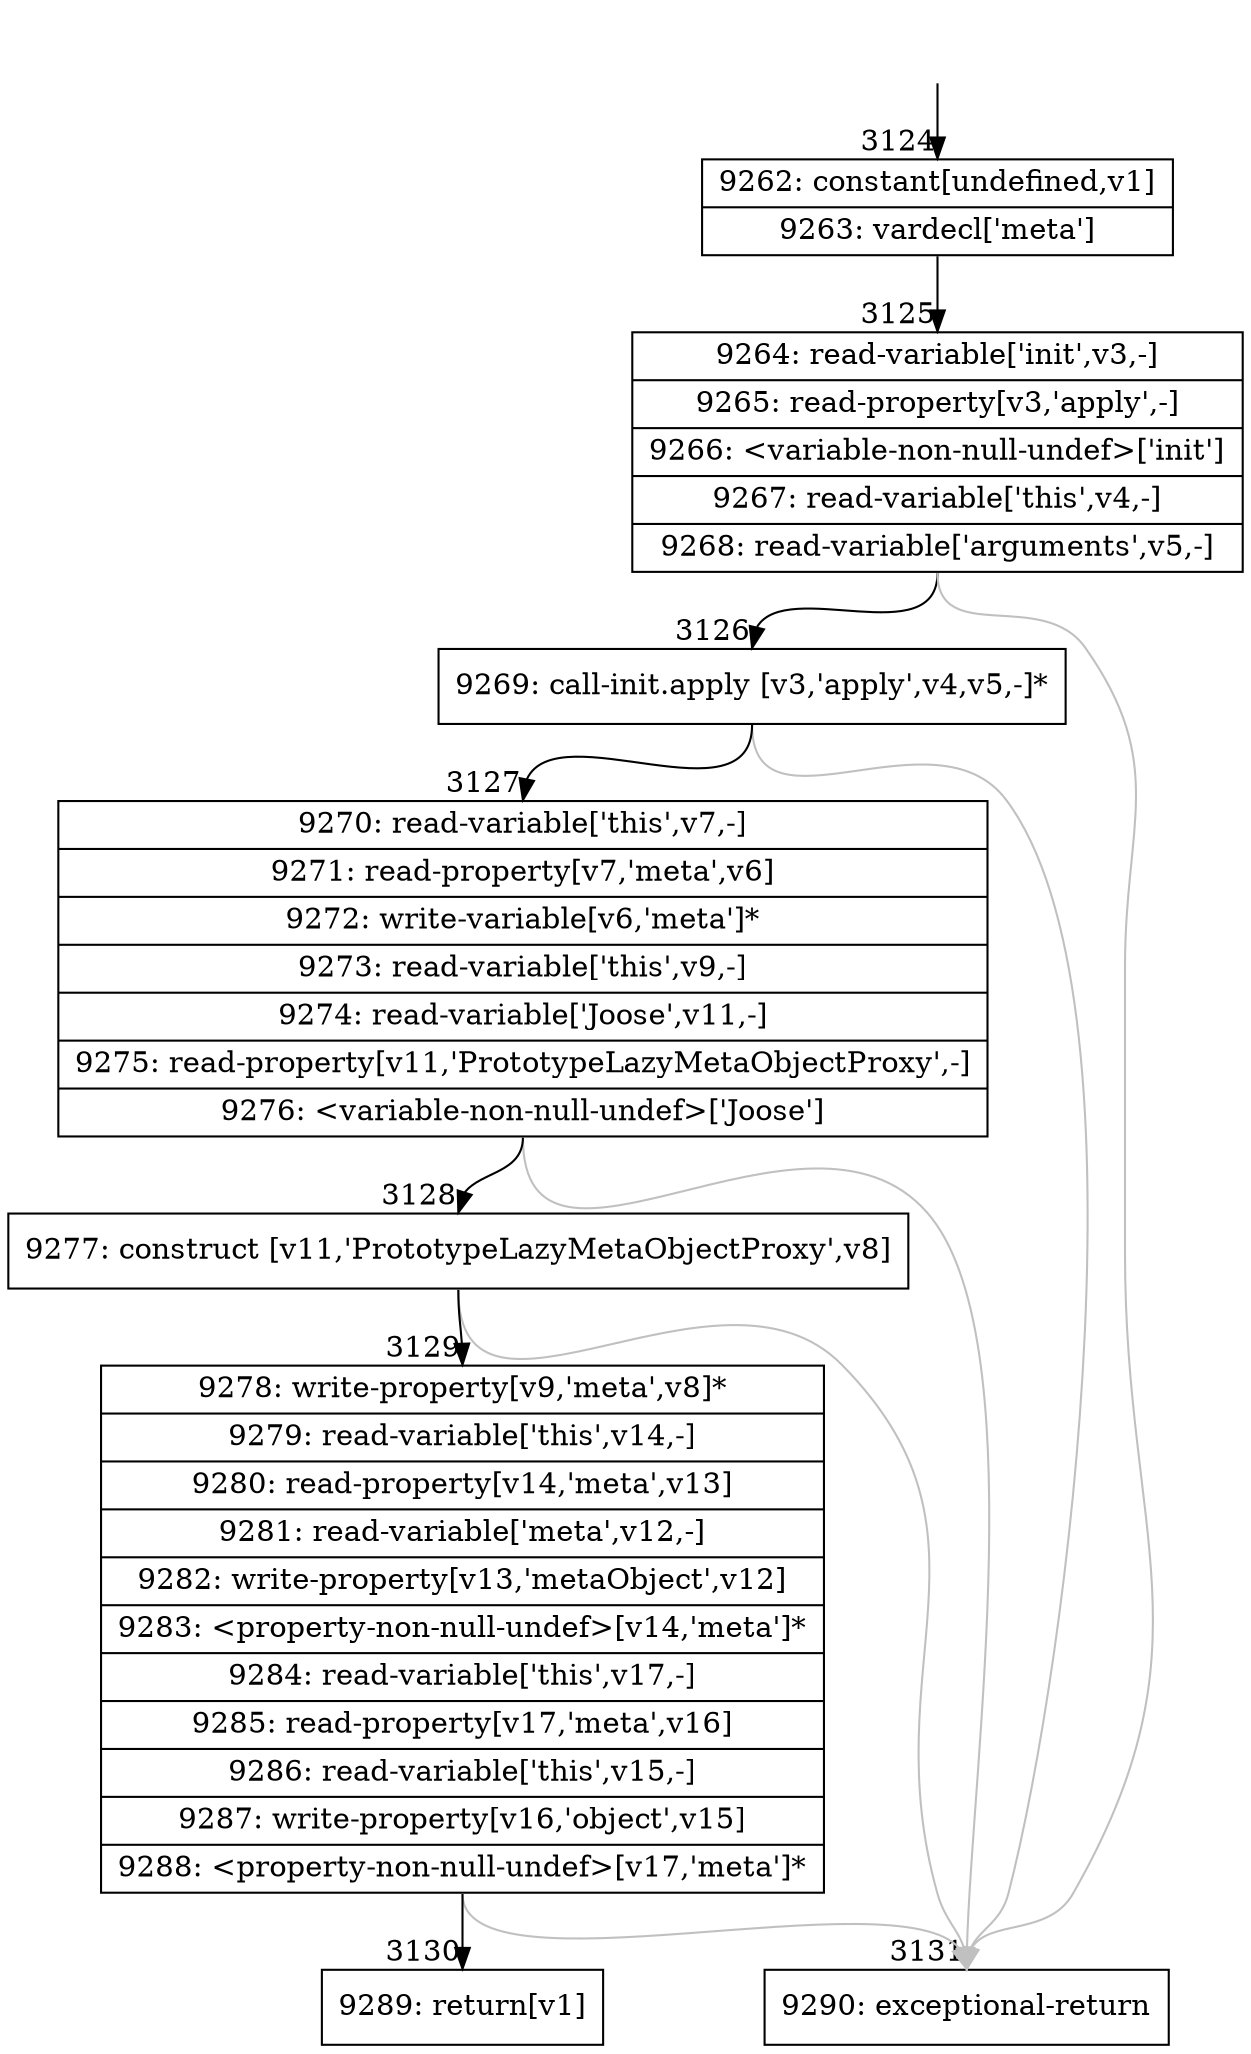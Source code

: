 digraph {
rankdir="TD"
BB_entry338[shape=none,label=""];
BB_entry338 -> BB3124 [tailport=s, headport=n, headlabel="    3124"]
BB3124 [shape=record label="{9262: constant[undefined,v1]|9263: vardecl['meta']}" ] 
BB3124 -> BB3125 [tailport=s, headport=n, headlabel="      3125"]
BB3125 [shape=record label="{9264: read-variable['init',v3,-]|9265: read-property[v3,'apply',-]|9266: \<variable-non-null-undef\>['init']|9267: read-variable['this',v4,-]|9268: read-variable['arguments',v5,-]}" ] 
BB3125 -> BB3126 [tailport=s, headport=n, headlabel="      3126"]
BB3125 -> BB3131 [tailport=s, headport=n, color=gray, headlabel="      3131"]
BB3126 [shape=record label="{9269: call-init.apply [v3,'apply',v4,v5,-]*}" ] 
BB3126 -> BB3127 [tailport=s, headport=n, headlabel="      3127"]
BB3126 -> BB3131 [tailport=s, headport=n, color=gray]
BB3127 [shape=record label="{9270: read-variable['this',v7,-]|9271: read-property[v7,'meta',v6]|9272: write-variable[v6,'meta']*|9273: read-variable['this',v9,-]|9274: read-variable['Joose',v11,-]|9275: read-property[v11,'PrototypeLazyMetaObjectProxy',-]|9276: \<variable-non-null-undef\>['Joose']}" ] 
BB3127 -> BB3128 [tailport=s, headport=n, headlabel="      3128"]
BB3127 -> BB3131 [tailport=s, headport=n, color=gray]
BB3128 [shape=record label="{9277: construct [v11,'PrototypeLazyMetaObjectProxy',v8]}" ] 
BB3128 -> BB3129 [tailport=s, headport=n, headlabel="      3129"]
BB3128 -> BB3131 [tailport=s, headport=n, color=gray]
BB3129 [shape=record label="{9278: write-property[v9,'meta',v8]*|9279: read-variable['this',v14,-]|9280: read-property[v14,'meta',v13]|9281: read-variable['meta',v12,-]|9282: write-property[v13,'metaObject',v12]|9283: \<property-non-null-undef\>[v14,'meta']*|9284: read-variable['this',v17,-]|9285: read-property[v17,'meta',v16]|9286: read-variable['this',v15,-]|9287: write-property[v16,'object',v15]|9288: \<property-non-null-undef\>[v17,'meta']*}" ] 
BB3129 -> BB3130 [tailport=s, headport=n, headlabel="      3130"]
BB3129 -> BB3131 [tailport=s, headport=n, color=gray]
BB3130 [shape=record label="{9289: return[v1]}" ] 
BB3131 [shape=record label="{9290: exceptional-return}" ] 
//#$~ 3576
}
